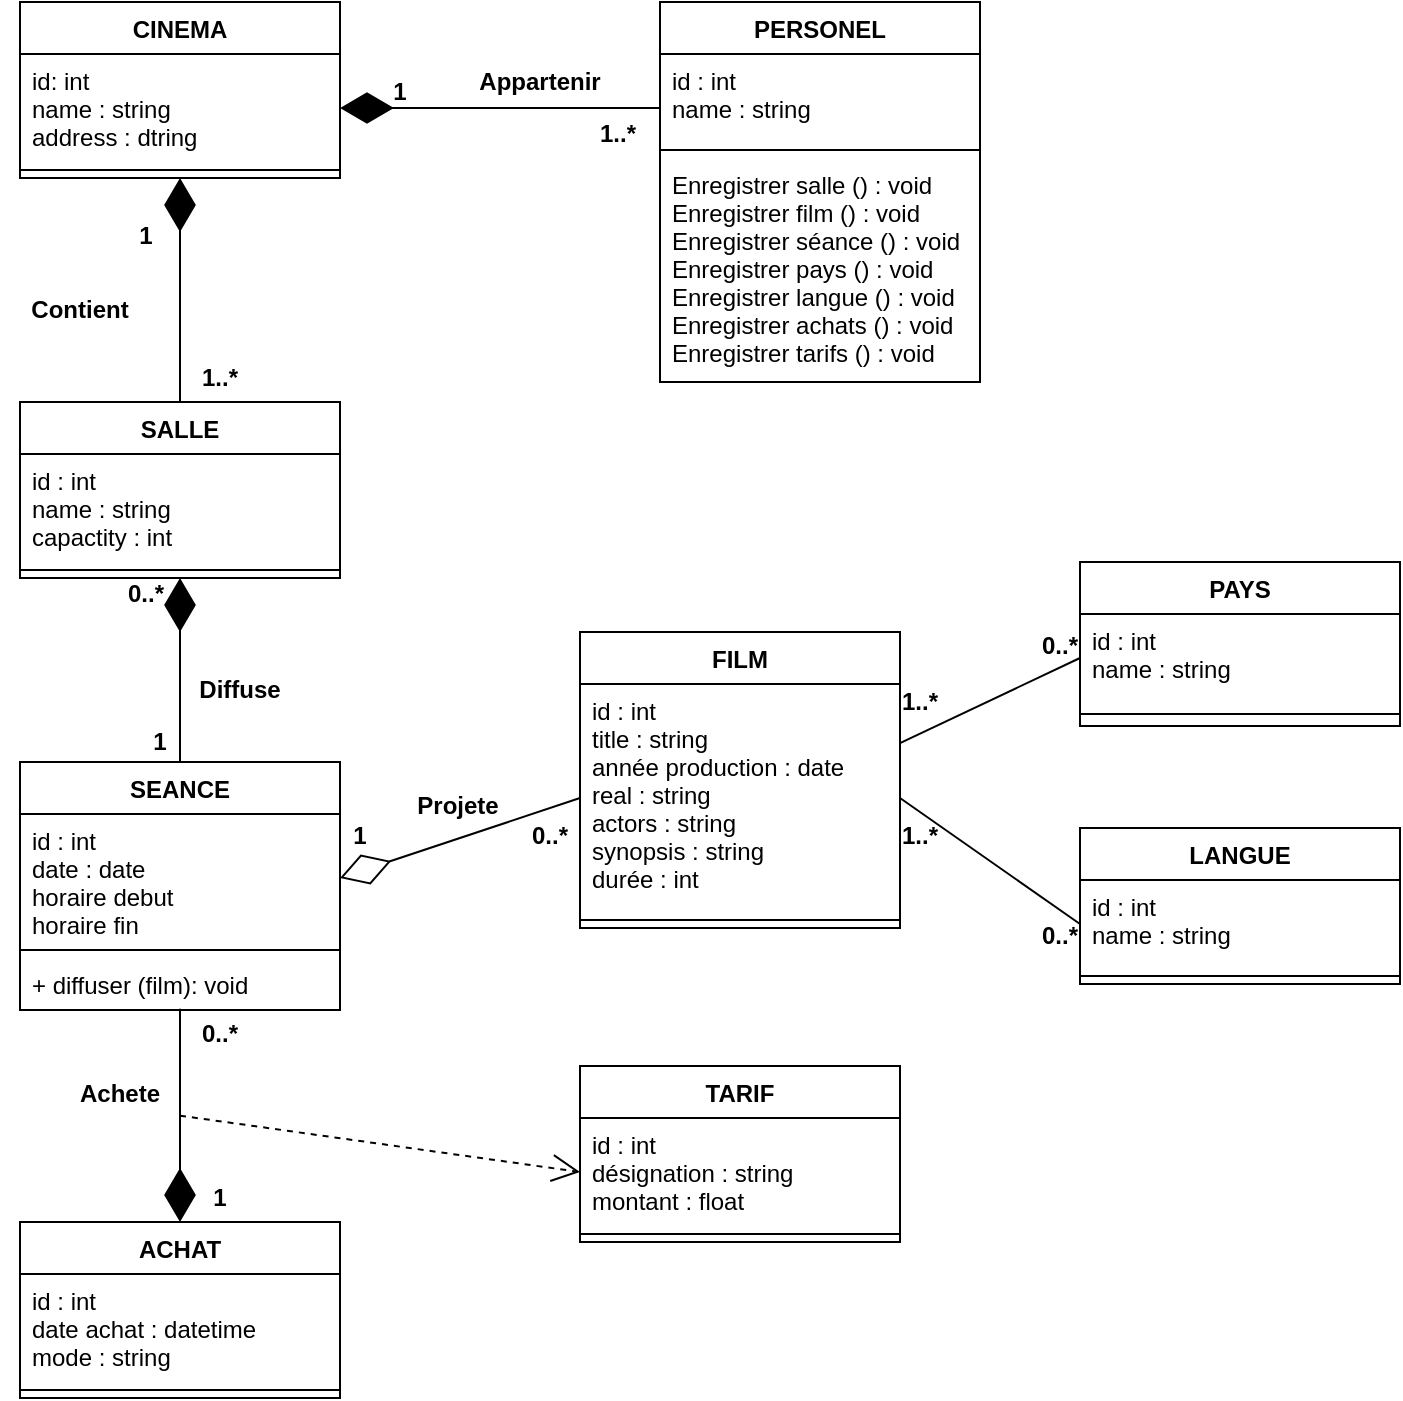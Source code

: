<mxfile version="14.3.0" type="github">
  <diagram id="C5RBs43oDa-KdzZeNtuy" name="Page-1">
    <mxGraphModel dx="2620" dy="1440" grid="1" gridSize="10" guides="1" tooltips="1" connect="1" arrows="1" fold="1" page="1" pageScale="1" pageWidth="827" pageHeight="1169" math="0" shadow="0">
      <root>
        <mxCell id="WIyWlLk6GJQsqaUBKTNV-0" />
        <mxCell id="WIyWlLk6GJQsqaUBKTNV-1" parent="WIyWlLk6GJQsqaUBKTNV-0" />
        <mxCell id="L4Mxd3TLz1szxV9wkJjH-1" value="CINEMA" style="swimlane;fontStyle=1;align=center;verticalAlign=top;childLayout=stackLayout;horizontal=1;startSize=26;horizontalStack=0;resizeParent=1;resizeParentMax=0;resizeLast=0;collapsible=1;marginBottom=0;" vertex="1" parent="WIyWlLk6GJQsqaUBKTNV-1">
          <mxGeometry x="90" y="260" width="160" height="88" as="geometry" />
        </mxCell>
        <mxCell id="L4Mxd3TLz1szxV9wkJjH-2" value="id: int&#xa;name : string&#xa;address : dtring" style="text;strokeColor=none;fillColor=none;align=left;verticalAlign=top;spacingLeft=4;spacingRight=4;overflow=hidden;rotatable=0;points=[[0,0.5],[1,0.5]];portConstraint=eastwest;" vertex="1" parent="L4Mxd3TLz1szxV9wkJjH-1">
          <mxGeometry y="26" width="160" height="54" as="geometry" />
        </mxCell>
        <mxCell id="L4Mxd3TLz1szxV9wkJjH-3" value="" style="line;strokeWidth=1;fillColor=none;align=left;verticalAlign=middle;spacingTop=-1;spacingLeft=3;spacingRight=3;rotatable=0;labelPosition=right;points=[];portConstraint=eastwest;" vertex="1" parent="L4Mxd3TLz1szxV9wkJjH-1">
          <mxGeometry y="80" width="160" height="8" as="geometry" />
        </mxCell>
        <mxCell id="L4Mxd3TLz1szxV9wkJjH-5" value="PERSONEL" style="swimlane;fontStyle=1;align=center;verticalAlign=top;childLayout=stackLayout;horizontal=1;startSize=26;horizontalStack=0;resizeParent=1;resizeParentMax=0;resizeLast=0;collapsible=1;marginBottom=0;" vertex="1" parent="WIyWlLk6GJQsqaUBKTNV-1">
          <mxGeometry x="410" y="260" width="160" height="190" as="geometry" />
        </mxCell>
        <mxCell id="L4Mxd3TLz1szxV9wkJjH-6" value="id : int&#xa;name : string&#xa;" style="text;strokeColor=none;fillColor=none;align=left;verticalAlign=top;spacingLeft=4;spacingRight=4;overflow=hidden;rotatable=0;points=[[0,0.5],[1,0.5]];portConstraint=eastwest;" vertex="1" parent="L4Mxd3TLz1szxV9wkJjH-5">
          <mxGeometry y="26" width="160" height="44" as="geometry" />
        </mxCell>
        <mxCell id="L4Mxd3TLz1szxV9wkJjH-7" value="" style="line;strokeWidth=1;fillColor=none;align=left;verticalAlign=middle;spacingTop=-1;spacingLeft=3;spacingRight=3;rotatable=0;labelPosition=right;points=[];portConstraint=eastwest;" vertex="1" parent="L4Mxd3TLz1szxV9wkJjH-5">
          <mxGeometry y="70" width="160" height="8" as="geometry" />
        </mxCell>
        <mxCell id="L4Mxd3TLz1szxV9wkJjH-8" value="Enregistrer salle () : void&#xa;Enregistrer film () : void&#xa;Enregistrer séance () : void&#xa;Enregistrer pays () : void&#xa;Enregistrer langue () : void&#xa;Enregistrer achats () : void&#xa;Enregistrer tarifs () : void" style="text;strokeColor=none;fillColor=none;align=left;verticalAlign=top;spacingLeft=4;spacingRight=4;overflow=hidden;rotatable=0;points=[[0,0.5],[1,0.5]];portConstraint=eastwest;" vertex="1" parent="L4Mxd3TLz1szxV9wkJjH-5">
          <mxGeometry y="78" width="160" height="112" as="geometry" />
        </mxCell>
        <mxCell id="L4Mxd3TLz1szxV9wkJjH-10" value="Appartenir" style="text;align=center;fontStyle=1;verticalAlign=middle;spacingLeft=3;spacingRight=3;strokeColor=none;rotatable=0;points=[[0,0.5],[1,0.5]];portConstraint=eastwest;" vertex="1" parent="WIyWlLk6GJQsqaUBKTNV-1">
          <mxGeometry x="310" y="286" width="80" height="26" as="geometry" />
        </mxCell>
        <mxCell id="L4Mxd3TLz1szxV9wkJjH-11" value="" style="endArrow=diamondThin;endFill=1;endSize=24;html=1;entryX=1;entryY=0.5;entryDx=0;entryDy=0;" edge="1" parent="WIyWlLk6GJQsqaUBKTNV-1" target="L4Mxd3TLz1szxV9wkJjH-2">
          <mxGeometry width="160" relative="1" as="geometry">
            <mxPoint x="410" y="313" as="sourcePoint" />
            <mxPoint x="460" y="620" as="targetPoint" />
          </mxGeometry>
        </mxCell>
        <mxCell id="L4Mxd3TLz1szxV9wkJjH-12" value="SALLE" style="swimlane;fontStyle=1;align=center;verticalAlign=top;childLayout=stackLayout;horizontal=1;startSize=26;horizontalStack=0;resizeParent=1;resizeParentMax=0;resizeLast=0;collapsible=1;marginBottom=0;" vertex="1" parent="WIyWlLk6GJQsqaUBKTNV-1">
          <mxGeometry x="90" y="460" width="160" height="88" as="geometry" />
        </mxCell>
        <mxCell id="L4Mxd3TLz1szxV9wkJjH-13" value="id : int&#xa;name : string&#xa;capactity : int" style="text;strokeColor=none;fillColor=none;align=left;verticalAlign=top;spacingLeft=4;spacingRight=4;overflow=hidden;rotatable=0;points=[[0,0.5],[1,0.5]];portConstraint=eastwest;" vertex="1" parent="L4Mxd3TLz1szxV9wkJjH-12">
          <mxGeometry y="26" width="160" height="54" as="geometry" />
        </mxCell>
        <mxCell id="L4Mxd3TLz1szxV9wkJjH-14" value="" style="line;strokeWidth=1;fillColor=none;align=left;verticalAlign=middle;spacingTop=-1;spacingLeft=3;spacingRight=3;rotatable=0;labelPosition=right;points=[];portConstraint=eastwest;" vertex="1" parent="L4Mxd3TLz1szxV9wkJjH-12">
          <mxGeometry y="80" width="160" height="8" as="geometry" />
        </mxCell>
        <mxCell id="L4Mxd3TLz1szxV9wkJjH-16" value="" style="endArrow=diamondThin;endFill=1;endSize=24;html=1;entryX=0.5;entryY=1;entryDx=0;entryDy=0;exitX=0.5;exitY=0;exitDx=0;exitDy=0;" edge="1" parent="WIyWlLk6GJQsqaUBKTNV-1" source="L4Mxd3TLz1szxV9wkJjH-12" target="L4Mxd3TLz1szxV9wkJjH-1">
          <mxGeometry width="160" relative="1" as="geometry">
            <mxPoint x="300" y="620" as="sourcePoint" />
            <mxPoint x="460" y="620" as="targetPoint" />
          </mxGeometry>
        </mxCell>
        <mxCell id="L4Mxd3TLz1szxV9wkJjH-17" value="Contient" style="text;align=center;fontStyle=1;verticalAlign=middle;spacingLeft=3;spacingRight=3;strokeColor=none;rotatable=0;points=[[0,0.5],[1,0.5]];portConstraint=eastwest;" vertex="1" parent="WIyWlLk6GJQsqaUBKTNV-1">
          <mxGeometry x="80" y="400" width="80" height="26" as="geometry" />
        </mxCell>
        <mxCell id="L4Mxd3TLz1szxV9wkJjH-18" value="1" style="text;align=center;fontStyle=1;verticalAlign=middle;spacingLeft=3;spacingRight=3;strokeColor=none;rotatable=0;points=[[0,0.5],[1,0.5]];portConstraint=eastwest;" vertex="1" parent="WIyWlLk6GJQsqaUBKTNV-1">
          <mxGeometry x="240" y="291" width="80" height="26" as="geometry" />
        </mxCell>
        <mxCell id="L4Mxd3TLz1szxV9wkJjH-19" value="1..*" style="text;align=center;fontStyle=1;verticalAlign=middle;spacingLeft=3;spacingRight=3;strokeColor=none;rotatable=0;points=[[0,0.5],[1,0.5]];portConstraint=eastwest;" vertex="1" parent="WIyWlLk6GJQsqaUBKTNV-1">
          <mxGeometry x="349" y="312" width="80" height="26" as="geometry" />
        </mxCell>
        <mxCell id="L4Mxd3TLz1szxV9wkJjH-21" value="1" style="text;align=center;fontStyle=1;verticalAlign=middle;spacingLeft=3;spacingRight=3;strokeColor=none;rotatable=0;points=[[0,0.5],[1,0.5]];portConstraint=eastwest;" vertex="1" parent="WIyWlLk6GJQsqaUBKTNV-1">
          <mxGeometry x="113" y="363" width="80" height="26" as="geometry" />
        </mxCell>
        <mxCell id="L4Mxd3TLz1szxV9wkJjH-23" value="1..*" style="text;align=center;fontStyle=1;verticalAlign=middle;spacingLeft=3;spacingRight=3;strokeColor=none;rotatable=0;points=[[0,0.5],[1,0.5]];portConstraint=eastwest;" vertex="1" parent="WIyWlLk6GJQsqaUBKTNV-1">
          <mxGeometry x="150" y="434" width="80" height="26" as="geometry" />
        </mxCell>
        <mxCell id="L4Mxd3TLz1szxV9wkJjH-24" value="PAYS" style="swimlane;fontStyle=1;align=center;verticalAlign=top;childLayout=stackLayout;horizontal=1;startSize=26;horizontalStack=0;resizeParent=1;resizeParentMax=0;resizeLast=0;collapsible=1;marginBottom=0;" vertex="1" parent="WIyWlLk6GJQsqaUBKTNV-1">
          <mxGeometry x="620" y="540" width="160" height="82" as="geometry" />
        </mxCell>
        <mxCell id="L4Mxd3TLz1szxV9wkJjH-25" value="id : int&#xa;name : string" style="text;strokeColor=none;fillColor=none;align=left;verticalAlign=top;spacingLeft=4;spacingRight=4;overflow=hidden;rotatable=0;points=[[0,0.5],[1,0.5]];portConstraint=eastwest;" vertex="1" parent="L4Mxd3TLz1szxV9wkJjH-24">
          <mxGeometry y="26" width="160" height="44" as="geometry" />
        </mxCell>
        <mxCell id="L4Mxd3TLz1szxV9wkJjH-26" value="" style="line;strokeWidth=1;fillColor=none;align=left;verticalAlign=middle;spacingTop=-1;spacingLeft=3;spacingRight=3;rotatable=0;labelPosition=right;points=[];portConstraint=eastwest;" vertex="1" parent="L4Mxd3TLz1szxV9wkJjH-24">
          <mxGeometry y="70" width="160" height="12" as="geometry" />
        </mxCell>
        <mxCell id="L4Mxd3TLz1szxV9wkJjH-28" value="LANGUE" style="swimlane;fontStyle=1;align=center;verticalAlign=top;childLayout=stackLayout;horizontal=1;startSize=26;horizontalStack=0;resizeParent=1;resizeParentMax=0;resizeLast=0;collapsible=1;marginBottom=0;" vertex="1" parent="WIyWlLk6GJQsqaUBKTNV-1">
          <mxGeometry x="620" y="673" width="160" height="78" as="geometry" />
        </mxCell>
        <mxCell id="L4Mxd3TLz1szxV9wkJjH-29" value="id : int&#xa;name : string" style="text;strokeColor=none;fillColor=none;align=left;verticalAlign=top;spacingLeft=4;spacingRight=4;overflow=hidden;rotatable=0;points=[[0,0.5],[1,0.5]];portConstraint=eastwest;" vertex="1" parent="L4Mxd3TLz1szxV9wkJjH-28">
          <mxGeometry y="26" width="160" height="44" as="geometry" />
        </mxCell>
        <mxCell id="L4Mxd3TLz1szxV9wkJjH-30" value="" style="line;strokeWidth=1;fillColor=none;align=left;verticalAlign=middle;spacingTop=-1;spacingLeft=3;spacingRight=3;rotatable=0;labelPosition=right;points=[];portConstraint=eastwest;" vertex="1" parent="L4Mxd3TLz1szxV9wkJjH-28">
          <mxGeometry y="70" width="160" height="8" as="geometry" />
        </mxCell>
        <mxCell id="L4Mxd3TLz1szxV9wkJjH-31" value="FILM" style="swimlane;fontStyle=1;align=center;verticalAlign=top;childLayout=stackLayout;horizontal=1;startSize=26;horizontalStack=0;resizeParent=1;resizeParentMax=0;resizeLast=0;collapsible=1;marginBottom=0;" vertex="1" parent="WIyWlLk6GJQsqaUBKTNV-1">
          <mxGeometry x="370" y="575" width="160" height="148" as="geometry">
            <mxRectangle x="360" y="355" width="60" height="26" as="alternateBounds" />
          </mxGeometry>
        </mxCell>
        <mxCell id="L4Mxd3TLz1szxV9wkJjH-32" value="id : int&#xa;title : string&#xa;année production : date&#xa;real : string&#xa;actors : string&#xa;synopsis : string&#xa;durée : int" style="text;strokeColor=none;fillColor=none;align=left;verticalAlign=top;spacingLeft=4;spacingRight=4;overflow=hidden;rotatable=0;points=[[0,0.5],[1,0.5]];portConstraint=eastwest;" vertex="1" parent="L4Mxd3TLz1szxV9wkJjH-31">
          <mxGeometry y="26" width="160" height="114" as="geometry" />
        </mxCell>
        <mxCell id="L4Mxd3TLz1szxV9wkJjH-33" value="" style="line;strokeWidth=1;fillColor=none;align=left;verticalAlign=middle;spacingTop=-1;spacingLeft=3;spacingRight=3;rotatable=0;labelPosition=right;points=[];portConstraint=eastwest;" vertex="1" parent="L4Mxd3TLz1szxV9wkJjH-31">
          <mxGeometry y="140" width="160" height="8" as="geometry" />
        </mxCell>
        <mxCell id="L4Mxd3TLz1szxV9wkJjH-50" value="" style="endArrow=none;html=1;exitX=1;exitY=0.259;exitDx=0;exitDy=0;exitPerimeter=0;entryX=0;entryY=0.5;entryDx=0;entryDy=0;" edge="1" parent="WIyWlLk6GJQsqaUBKTNV-1" source="L4Mxd3TLz1szxV9wkJjH-32" target="L4Mxd3TLz1szxV9wkJjH-25">
          <mxGeometry width="50" height="50" relative="1" as="geometry">
            <mxPoint x="550" y="563" as="sourcePoint" />
            <mxPoint x="600" y="513" as="targetPoint" />
          </mxGeometry>
        </mxCell>
        <mxCell id="L4Mxd3TLz1szxV9wkJjH-51" value="" style="endArrow=none;html=1;exitX=1;exitY=0.5;exitDx=0;exitDy=0;entryX=0;entryY=0.5;entryDx=0;entryDy=0;" edge="1" parent="WIyWlLk6GJQsqaUBKTNV-1" source="L4Mxd3TLz1szxV9wkJjH-32" target="L4Mxd3TLz1szxV9wkJjH-29">
          <mxGeometry width="50" height="50" relative="1" as="geometry">
            <mxPoint x="550" y="563" as="sourcePoint" />
            <mxPoint x="600" y="513" as="targetPoint" />
          </mxGeometry>
        </mxCell>
        <mxCell id="L4Mxd3TLz1szxV9wkJjH-52" value="1..*" style="text;align=center;fontStyle=1;verticalAlign=middle;spacingLeft=3;spacingRight=3;strokeColor=none;rotatable=0;points=[[0,0.5],[1,0.5]];portConstraint=eastwest;" vertex="1" parent="WIyWlLk6GJQsqaUBKTNV-1">
          <mxGeometry x="500" y="596" width="80" height="26" as="geometry" />
        </mxCell>
        <mxCell id="L4Mxd3TLz1szxV9wkJjH-53" value="0..*" style="text;align=center;fontStyle=1;verticalAlign=middle;spacingLeft=3;spacingRight=3;strokeColor=none;rotatable=0;points=[[0,0.5],[1,0.5]];portConstraint=eastwest;" vertex="1" parent="WIyWlLk6GJQsqaUBKTNV-1">
          <mxGeometry x="570" y="568" width="80" height="26" as="geometry" />
        </mxCell>
        <mxCell id="L4Mxd3TLz1szxV9wkJjH-54" value="0..*" style="text;align=center;fontStyle=1;verticalAlign=middle;spacingLeft=3;spacingRight=3;strokeColor=none;rotatable=0;points=[[0,0.5],[1,0.5]];portConstraint=eastwest;" vertex="1" parent="WIyWlLk6GJQsqaUBKTNV-1">
          <mxGeometry x="570" y="713" width="80" height="26" as="geometry" />
        </mxCell>
        <mxCell id="L4Mxd3TLz1szxV9wkJjH-55" value="1..*" style="text;align=center;fontStyle=1;verticalAlign=middle;spacingLeft=3;spacingRight=3;strokeColor=none;rotatable=0;points=[[0,0.5],[1,0.5]];portConstraint=eastwest;" vertex="1" parent="WIyWlLk6GJQsqaUBKTNV-1">
          <mxGeometry x="500" y="663" width="80" height="26" as="geometry" />
        </mxCell>
        <mxCell id="L4Mxd3TLz1szxV9wkJjH-56" value="SEANCE" style="swimlane;fontStyle=1;align=center;verticalAlign=top;childLayout=stackLayout;horizontal=1;startSize=26;horizontalStack=0;resizeParent=1;resizeParentMax=0;resizeLast=0;collapsible=1;marginBottom=0;" vertex="1" parent="WIyWlLk6GJQsqaUBKTNV-1">
          <mxGeometry x="90" y="640" width="160" height="124" as="geometry">
            <mxRectangle x="80" y="360" width="80" height="26" as="alternateBounds" />
          </mxGeometry>
        </mxCell>
        <mxCell id="L4Mxd3TLz1szxV9wkJjH-57" value="id : int&#xa;date : date&#xa;horaire debut&#xa;horaire fin " style="text;strokeColor=none;fillColor=none;align=left;verticalAlign=top;spacingLeft=4;spacingRight=4;overflow=hidden;rotatable=0;points=[[0,0.5],[1,0.5]];portConstraint=eastwest;" vertex="1" parent="L4Mxd3TLz1szxV9wkJjH-56">
          <mxGeometry y="26" width="160" height="64" as="geometry" />
        </mxCell>
        <mxCell id="L4Mxd3TLz1szxV9wkJjH-58" value="" style="line;strokeWidth=1;fillColor=none;align=left;verticalAlign=middle;spacingTop=-1;spacingLeft=3;spacingRight=3;rotatable=0;labelPosition=right;points=[];portConstraint=eastwest;" vertex="1" parent="L4Mxd3TLz1szxV9wkJjH-56">
          <mxGeometry y="90" width="160" height="8" as="geometry" />
        </mxCell>
        <mxCell id="L4Mxd3TLz1szxV9wkJjH-59" value="+ diffuser (film): void" style="text;strokeColor=none;fillColor=none;align=left;verticalAlign=top;spacingLeft=4;spacingRight=4;overflow=hidden;rotatable=0;points=[[0,0.5],[1,0.5]];portConstraint=eastwest;" vertex="1" parent="L4Mxd3TLz1szxV9wkJjH-56">
          <mxGeometry y="98" width="160" height="26" as="geometry" />
        </mxCell>
        <mxCell id="L4Mxd3TLz1szxV9wkJjH-61" value="" style="endArrow=diamondThin;endFill=1;endSize=24;html=1;entryX=0.5;entryY=1;entryDx=0;entryDy=0;exitX=0.5;exitY=0;exitDx=0;exitDy=0;" edge="1" parent="WIyWlLk6GJQsqaUBKTNV-1" source="L4Mxd3TLz1szxV9wkJjH-56" target="L4Mxd3TLz1szxV9wkJjH-12">
          <mxGeometry width="160" relative="1" as="geometry">
            <mxPoint x="20" y="568" as="sourcePoint" />
            <mxPoint x="180" y="568" as="targetPoint" />
          </mxGeometry>
        </mxCell>
        <mxCell id="L4Mxd3TLz1szxV9wkJjH-62" value="Diffuse" style="text;align=center;fontStyle=1;verticalAlign=middle;spacingLeft=3;spacingRight=3;strokeColor=none;rotatable=0;points=[[0,0.5],[1,0.5]];portConstraint=eastwest;" vertex="1" parent="WIyWlLk6GJQsqaUBKTNV-1">
          <mxGeometry x="160" y="590" width="80" height="26" as="geometry" />
        </mxCell>
        <mxCell id="L4Mxd3TLz1szxV9wkJjH-63" value="0..*" style="text;align=center;fontStyle=1;verticalAlign=middle;spacingLeft=3;spacingRight=3;strokeColor=none;rotatable=0;points=[[0,0.5],[1,0.5]];portConstraint=eastwest;" vertex="1" parent="WIyWlLk6GJQsqaUBKTNV-1">
          <mxGeometry x="113" y="542" width="80" height="26" as="geometry" />
        </mxCell>
        <mxCell id="L4Mxd3TLz1szxV9wkJjH-64" value="1" style="text;align=center;fontStyle=1;verticalAlign=middle;spacingLeft=3;spacingRight=3;strokeColor=none;rotatable=0;points=[[0,0.5],[1,0.5]];portConstraint=eastwest;" vertex="1" parent="WIyWlLk6GJQsqaUBKTNV-1">
          <mxGeometry x="120" y="616" width="80" height="26" as="geometry" />
        </mxCell>
        <mxCell id="L4Mxd3TLz1szxV9wkJjH-65" value="" style="endArrow=diamondThin;endFill=0;endSize=24;html=1;entryX=1;entryY=0.5;entryDx=0;entryDy=0;exitX=0;exitY=0.5;exitDx=0;exitDy=0;" edge="1" parent="WIyWlLk6GJQsqaUBKTNV-1" source="L4Mxd3TLz1szxV9wkJjH-32" target="L4Mxd3TLz1szxV9wkJjH-57">
          <mxGeometry width="160" relative="1" as="geometry">
            <mxPoint x="50" y="610" as="sourcePoint" />
            <mxPoint x="210" y="610" as="targetPoint" />
          </mxGeometry>
        </mxCell>
        <mxCell id="L4Mxd3TLz1szxV9wkJjH-66" value="1" style="text;align=center;fontStyle=1;verticalAlign=middle;spacingLeft=3;spacingRight=3;strokeColor=none;rotatable=0;points=[[0,0.5],[1,0.5]];portConstraint=eastwest;" vertex="1" parent="WIyWlLk6GJQsqaUBKTNV-1">
          <mxGeometry x="220" y="663" width="80" height="26" as="geometry" />
        </mxCell>
        <mxCell id="L4Mxd3TLz1szxV9wkJjH-67" value="0..*" style="text;align=center;fontStyle=1;verticalAlign=middle;spacingLeft=3;spacingRight=3;strokeColor=none;rotatable=0;points=[[0,0.5],[1,0.5]];portConstraint=eastwest;" vertex="1" parent="WIyWlLk6GJQsqaUBKTNV-1">
          <mxGeometry x="315" y="663" width="80" height="26" as="geometry" />
        </mxCell>
        <mxCell id="L4Mxd3TLz1szxV9wkJjH-68" value="Projete" style="text;align=center;fontStyle=1;verticalAlign=middle;spacingLeft=3;spacingRight=3;strokeColor=none;rotatable=0;points=[[0,0.5],[1,0.5]];portConstraint=eastwest;" vertex="1" parent="WIyWlLk6GJQsqaUBKTNV-1">
          <mxGeometry x="269" y="648" width="80" height="26" as="geometry" />
        </mxCell>
        <mxCell id="L4Mxd3TLz1szxV9wkJjH-69" value="TARIF" style="swimlane;fontStyle=1;align=center;verticalAlign=top;childLayout=stackLayout;horizontal=1;startSize=26;horizontalStack=0;resizeParent=1;resizeParentMax=0;resizeLast=0;collapsible=1;marginBottom=0;" vertex="1" parent="WIyWlLk6GJQsqaUBKTNV-1">
          <mxGeometry x="370" y="792" width="160" height="88" as="geometry" />
        </mxCell>
        <mxCell id="L4Mxd3TLz1szxV9wkJjH-70" value="id : int&#xa;désignation : string&#xa;montant : float" style="text;strokeColor=none;fillColor=none;align=left;verticalAlign=top;spacingLeft=4;spacingRight=4;overflow=hidden;rotatable=0;points=[[0,0.5],[1,0.5]];portConstraint=eastwest;" vertex="1" parent="L4Mxd3TLz1szxV9wkJjH-69">
          <mxGeometry y="26" width="160" height="54" as="geometry" />
        </mxCell>
        <mxCell id="L4Mxd3TLz1szxV9wkJjH-71" value="" style="line;strokeWidth=1;fillColor=none;align=left;verticalAlign=middle;spacingTop=-1;spacingLeft=3;spacingRight=3;rotatable=0;labelPosition=right;points=[];portConstraint=eastwest;" vertex="1" parent="L4Mxd3TLz1szxV9wkJjH-69">
          <mxGeometry y="80" width="160" height="8" as="geometry" />
        </mxCell>
        <mxCell id="L4Mxd3TLz1szxV9wkJjH-73" value="ACHAT" style="swimlane;fontStyle=1;align=center;verticalAlign=top;childLayout=stackLayout;horizontal=1;startSize=26;horizontalStack=0;resizeParent=1;resizeParentMax=0;resizeLast=0;collapsible=1;marginBottom=0;" vertex="1" parent="WIyWlLk6GJQsqaUBKTNV-1">
          <mxGeometry x="90" y="870" width="160" height="88" as="geometry" />
        </mxCell>
        <mxCell id="L4Mxd3TLz1szxV9wkJjH-74" value="id : int&#xa;date achat : datetime&#xa;mode : string" style="text;strokeColor=none;fillColor=none;align=left;verticalAlign=top;spacingLeft=4;spacingRight=4;overflow=hidden;rotatable=0;points=[[0,0.5],[1,0.5]];portConstraint=eastwest;" vertex="1" parent="L4Mxd3TLz1szxV9wkJjH-73">
          <mxGeometry y="26" width="160" height="54" as="geometry" />
        </mxCell>
        <mxCell id="L4Mxd3TLz1szxV9wkJjH-75" value="" style="line;strokeWidth=1;fillColor=none;align=left;verticalAlign=middle;spacingTop=-1;spacingLeft=3;spacingRight=3;rotatable=0;labelPosition=right;points=[];portConstraint=eastwest;" vertex="1" parent="L4Mxd3TLz1szxV9wkJjH-73">
          <mxGeometry y="80" width="160" height="8" as="geometry" />
        </mxCell>
        <mxCell id="L4Mxd3TLz1szxV9wkJjH-79" value="Achete" style="text;align=center;fontStyle=1;verticalAlign=middle;spacingLeft=3;spacingRight=3;strokeColor=none;rotatable=0;points=[[0,0.5],[1,0.5]];portConstraint=eastwest;" vertex="1" parent="WIyWlLk6GJQsqaUBKTNV-1">
          <mxGeometry x="100" y="792" width="80" height="26" as="geometry" />
        </mxCell>
        <mxCell id="L4Mxd3TLz1szxV9wkJjH-81" value="" style="endArrow=diamondThin;endFill=1;endSize=24;html=1;entryX=0.5;entryY=0;entryDx=0;entryDy=0;exitX=0.5;exitY=0.977;exitDx=0;exitDy=0;exitPerimeter=0;" edge="1" parent="WIyWlLk6GJQsqaUBKTNV-1" source="L4Mxd3TLz1szxV9wkJjH-59" target="L4Mxd3TLz1szxV9wkJjH-73">
          <mxGeometry width="160" relative="1" as="geometry">
            <mxPoint x="170" y="770" as="sourcePoint" />
            <mxPoint x="630" y="700" as="targetPoint" />
            <Array as="points">
              <mxPoint x="170" y="840" />
            </Array>
          </mxGeometry>
        </mxCell>
        <mxCell id="L4Mxd3TLz1szxV9wkJjH-82" value="1" style="text;align=center;fontStyle=1;verticalAlign=middle;spacingLeft=3;spacingRight=3;strokeColor=none;rotatable=0;points=[[0,0.5],[1,0.5]];portConstraint=eastwest;" vertex="1" parent="WIyWlLk6GJQsqaUBKTNV-1">
          <mxGeometry x="150" y="844" width="80" height="26" as="geometry" />
        </mxCell>
        <mxCell id="L4Mxd3TLz1szxV9wkJjH-83" value="0..*" style="text;align=center;fontStyle=1;verticalAlign=middle;spacingLeft=3;spacingRight=3;strokeColor=none;rotatable=0;points=[[0,0.5],[1,0.5]];portConstraint=eastwest;" vertex="1" parent="WIyWlLk6GJQsqaUBKTNV-1">
          <mxGeometry x="150" y="762" width="80" height="26" as="geometry" />
        </mxCell>
        <mxCell id="L4Mxd3TLz1szxV9wkJjH-84" value="" style="endArrow=open;endSize=12;dashed=1;html=1;entryX=0;entryY=0.5;entryDx=0;entryDy=0;" edge="1" parent="WIyWlLk6GJQsqaUBKTNV-1" target="L4Mxd3TLz1szxV9wkJjH-70">
          <mxGeometry width="160" relative="1" as="geometry">
            <mxPoint x="170" y="816.82" as="sourcePoint" />
            <mxPoint x="330" y="816.82" as="targetPoint" />
          </mxGeometry>
        </mxCell>
      </root>
    </mxGraphModel>
  </diagram>
</mxfile>
